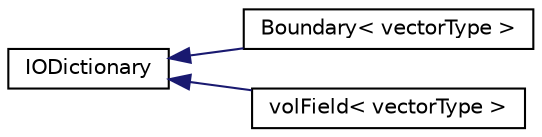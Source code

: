digraph "Graphical Class Hierarchy"
{
 // LATEX_PDF_SIZE
  edge [fontname="Helvetica",fontsize="10",labelfontname="Helvetica",labelfontsize="10"];
  node [fontname="Helvetica",fontsize="10",shape=record];
  rankdir="LR";
  Node0 [label="IODictionary",height=0.2,width=0.4,color="black", fillcolor="white", style="filled",URL="$classIODictionary.html",tooltip=" "];
  Node0 -> Node1 [dir="back",color="midnightblue",fontsize="10",style="solid",fontname="Helvetica"];
  Node1 [label="Boundary\< vectorType \>",height=0.2,width=0.4,color="black", fillcolor="white", style="filled",URL="$classBoundary.html",tooltip=" "];
  Node0 -> Node2 [dir="back",color="midnightblue",fontsize="10",style="solid",fontname="Helvetica"];
  Node2 [label="volField\< vectorType \>",height=0.2,width=0.4,color="black", fillcolor="white", style="filled",URL="$classvolField.html",tooltip=" "];
}

